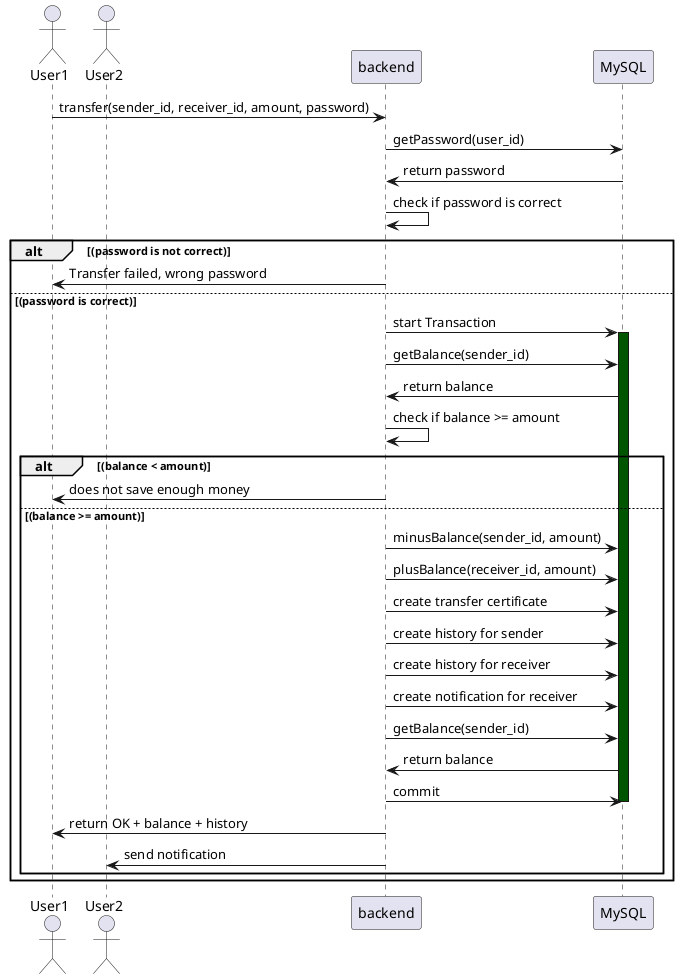 @startuml transfer
    actor User1
    actor User2
    User1 -> "backend" : transfer(sender_id, receiver_id, amount, password)
    "backend" -> "MySQL" : getPassword(user_id)
    "MySQL" -> "backend" : return password
    "backend" -> "backend" : check if password is correct
    alt (password is not correct)
    "backend" -> User1 : Transfer failed, wrong password
    else (password is correct)

    
    "backend" -> "MySQL": start Transaction
    activate "MySQL" #005500
    "backend" -> "MySQL" : getBalance(sender_id)
    "MySQL" -> "backend" : return balance
    "backend" -> "backend" : check if balance >= amount
    alt (balance < amount)
    "backend" -> User1 : does not save enough money
   
    else (balance >= amount)
    "backend" -> "MySQL" : minusBalance(sender_id, amount)
   
    "backend" -> "MySQL" : plusBalance(receiver_id, amount)
   
    "backend" -> "MySQL" : create transfer certificate
    
    "backend" -> "MySQL" : create history for sender
    
    "backend" -> "MySQL" : create history for receiver

    "backend" -> "MySQL" : create notification for receiver
    
    "backend" -> "MySQL" : getBalance(sender_id)
    "MySQL" -> "backend" : return balance
    "backend" -> "MySQL" : commit
    deactivate "MySQL"
    "backend" -> User1 : return OK + balance + history
    "backend" -> User2 : send notification
    end
    end
@enduml